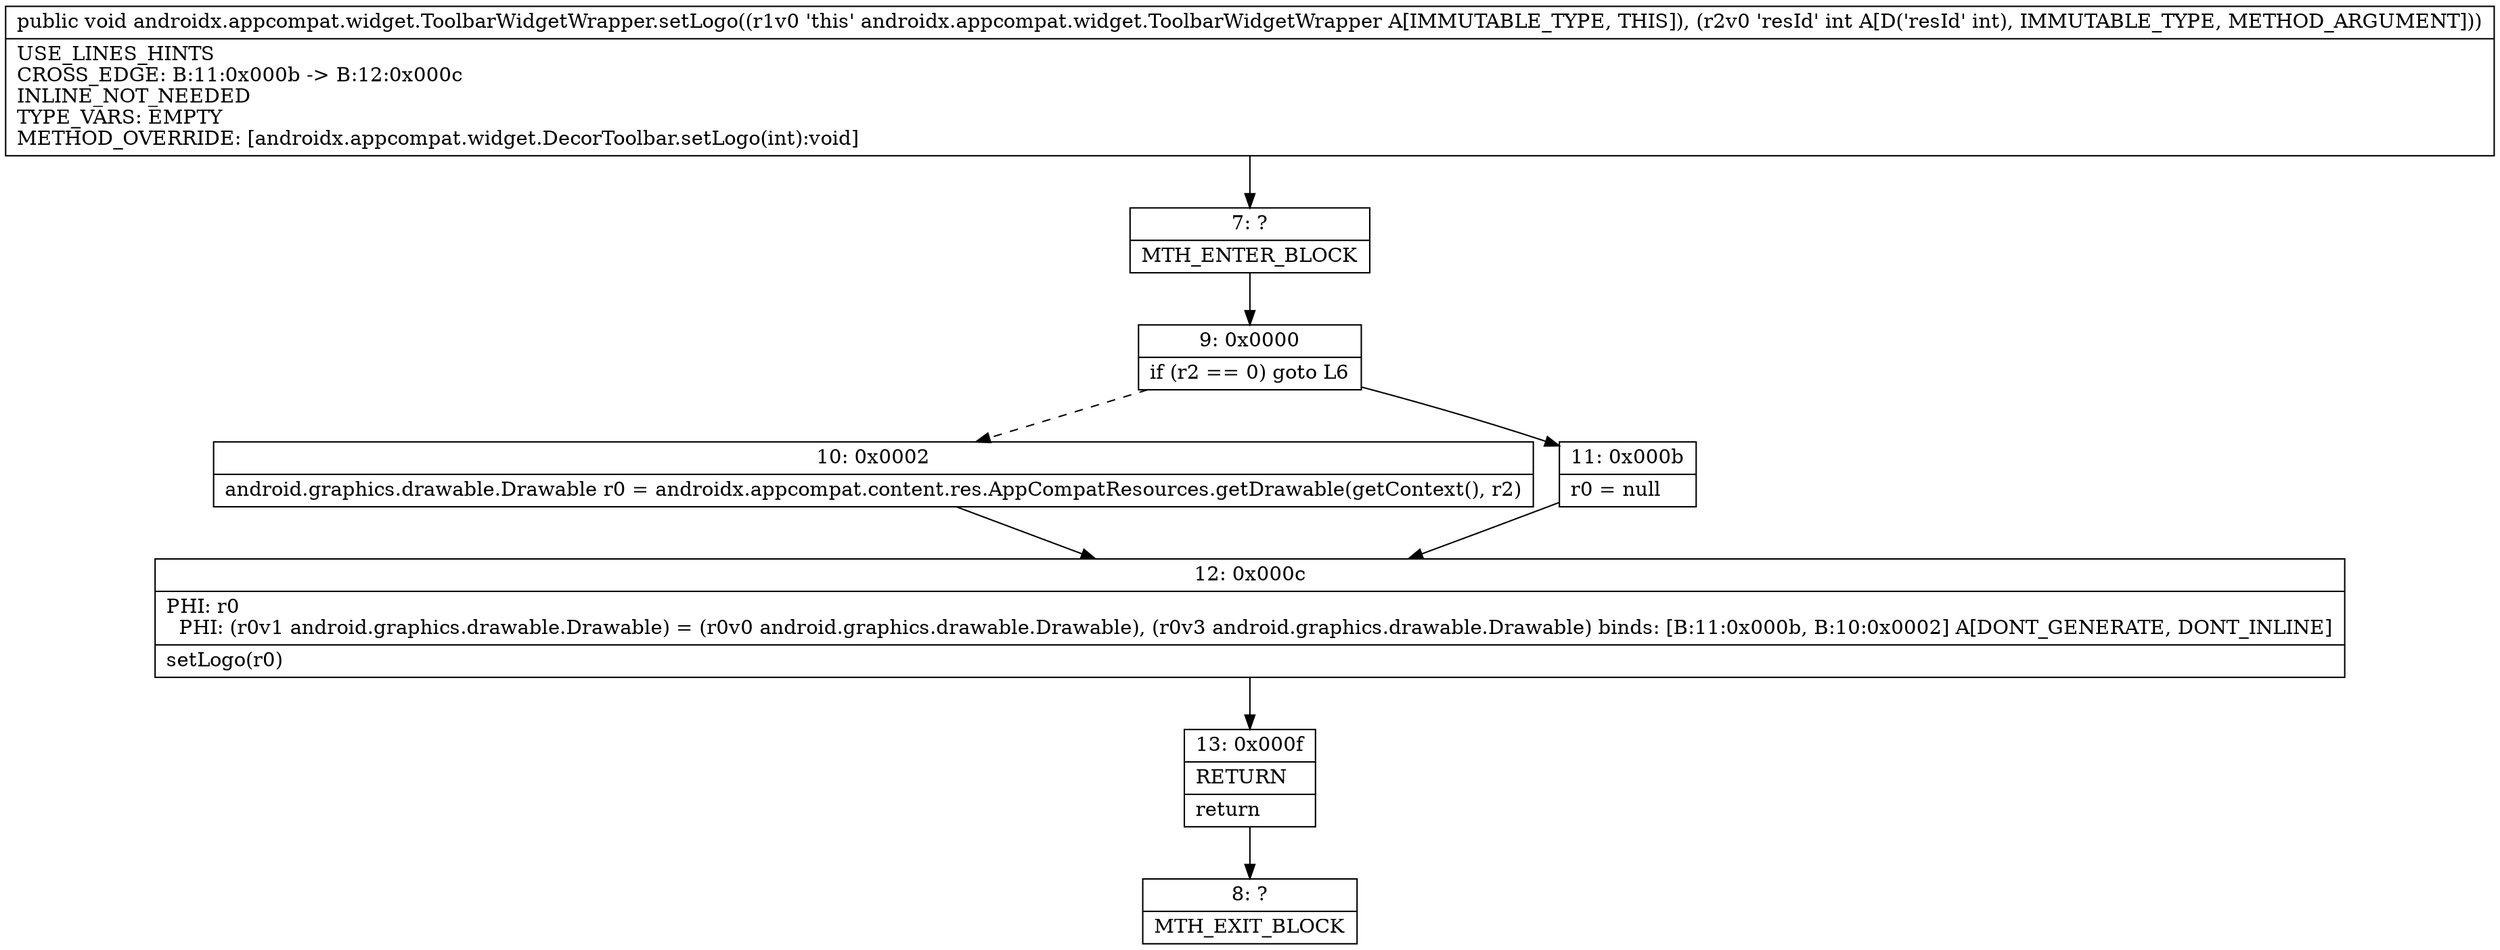 digraph "CFG forandroidx.appcompat.widget.ToolbarWidgetWrapper.setLogo(I)V" {
Node_7 [shape=record,label="{7\:\ ?|MTH_ENTER_BLOCK\l}"];
Node_9 [shape=record,label="{9\:\ 0x0000|if (r2 == 0) goto L6\l}"];
Node_10 [shape=record,label="{10\:\ 0x0002|android.graphics.drawable.Drawable r0 = androidx.appcompat.content.res.AppCompatResources.getDrawable(getContext(), r2)\l}"];
Node_12 [shape=record,label="{12\:\ 0x000c|PHI: r0 \l  PHI: (r0v1 android.graphics.drawable.Drawable) = (r0v0 android.graphics.drawable.Drawable), (r0v3 android.graphics.drawable.Drawable) binds: [B:11:0x000b, B:10:0x0002] A[DONT_GENERATE, DONT_INLINE]\l|setLogo(r0)\l}"];
Node_13 [shape=record,label="{13\:\ 0x000f|RETURN\l|return\l}"];
Node_8 [shape=record,label="{8\:\ ?|MTH_EXIT_BLOCK\l}"];
Node_11 [shape=record,label="{11\:\ 0x000b|r0 = null\l}"];
MethodNode[shape=record,label="{public void androidx.appcompat.widget.ToolbarWidgetWrapper.setLogo((r1v0 'this' androidx.appcompat.widget.ToolbarWidgetWrapper A[IMMUTABLE_TYPE, THIS]), (r2v0 'resId' int A[D('resId' int), IMMUTABLE_TYPE, METHOD_ARGUMENT]))  | USE_LINES_HINTS\lCROSS_EDGE: B:11:0x000b \-\> B:12:0x000c\lINLINE_NOT_NEEDED\lTYPE_VARS: EMPTY\lMETHOD_OVERRIDE: [androidx.appcompat.widget.DecorToolbar.setLogo(int):void]\l}"];
MethodNode -> Node_7;Node_7 -> Node_9;
Node_9 -> Node_10[style=dashed];
Node_9 -> Node_11;
Node_10 -> Node_12;
Node_12 -> Node_13;
Node_13 -> Node_8;
Node_11 -> Node_12;
}

